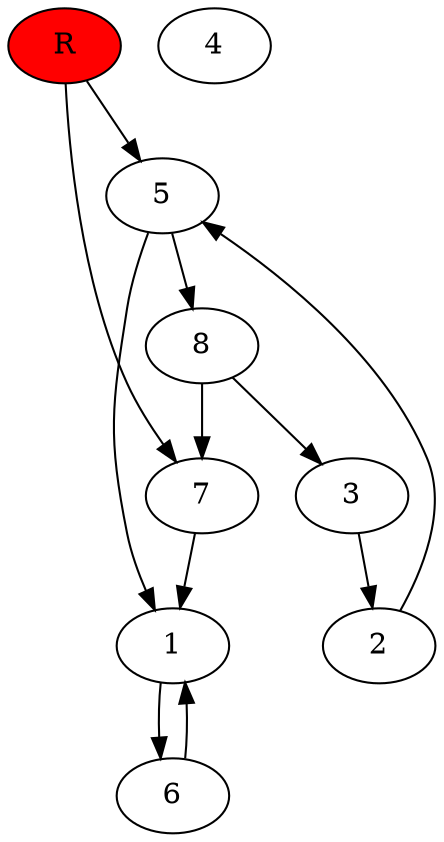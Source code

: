 digraph prb29667 {
	1
	2
	3
	4
	5
	6
	7
	8
	R [fillcolor="#ff0000" style=filled]
	1 -> 6
	2 -> 5
	3 -> 2
	5 -> 1
	5 -> 8
	6 -> 1
	7 -> 1
	8 -> 3
	8 -> 7
	R -> 5
	R -> 7
}
